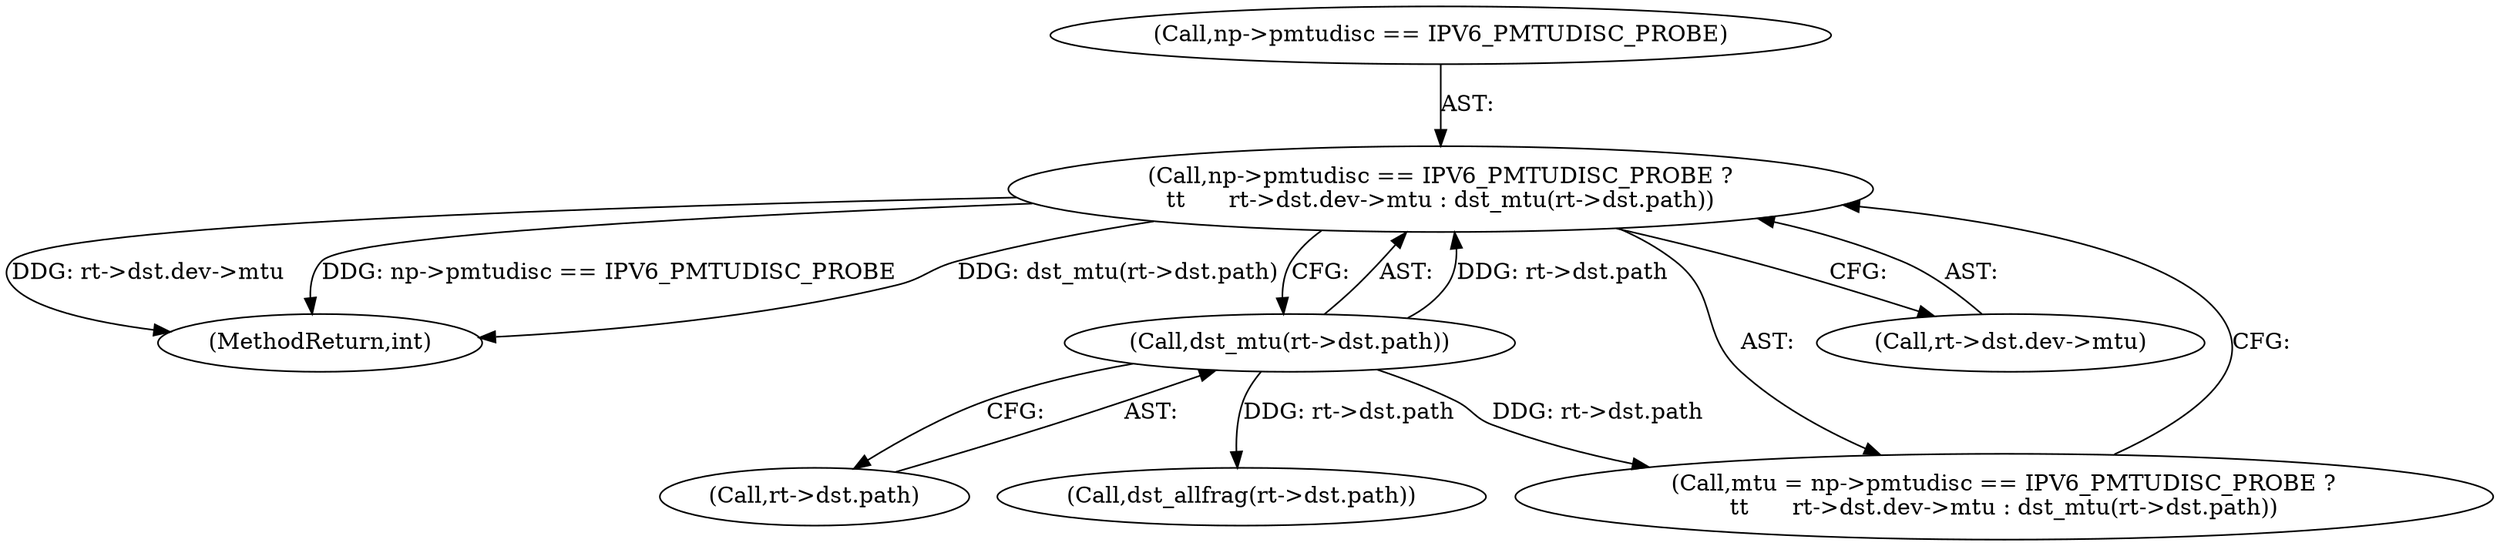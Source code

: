 digraph "0_linux_87c48fa3b4630905f98268dde838ee43626a060c_0@pointer" {
"1000416" [label="(Call,np->pmtudisc == IPV6_PMTUDISC_PROBE ?\n\t\t      rt->dst.dev->mtu : dst_mtu(rt->dst.path))"];
"1000429" [label="(Call,dst_mtu(rt->dst.path))"];
"1000430" [label="(Call,rt->dst.path)"];
"1000416" [label="(Call,np->pmtudisc == IPV6_PMTUDISC_PROBE ?\n\t\t      rt->dst.dev->mtu : dst_mtu(rt->dst.path))"];
"1001339" [label="(MethodReturn,int)"];
"1000429" [label="(Call,dst_mtu(rt->dst.path))"];
"1000414" [label="(Call,mtu = np->pmtudisc == IPV6_PMTUDISC_PROBE ?\n\t\t      rt->dst.dev->mtu : dst_mtu(rt->dst.path))"];
"1000417" [label="(Call,np->pmtudisc == IPV6_PMTUDISC_PROBE)"];
"1000422" [label="(Call,rt->dst.dev->mtu)"];
"1000457" [label="(Call,dst_allfrag(rt->dst.path))"];
"1000416" -> "1000414"  [label="AST: "];
"1000416" -> "1000422"  [label="CFG: "];
"1000416" -> "1000429"  [label="CFG: "];
"1000417" -> "1000416"  [label="AST: "];
"1000422" -> "1000416"  [label="AST: "];
"1000429" -> "1000416"  [label="AST: "];
"1000414" -> "1000416"  [label="CFG: "];
"1000416" -> "1001339"  [label="DDG: rt->dst.dev->mtu"];
"1000416" -> "1001339"  [label="DDG: np->pmtudisc == IPV6_PMTUDISC_PROBE"];
"1000416" -> "1001339"  [label="DDG: dst_mtu(rt->dst.path)"];
"1000429" -> "1000416"  [label="DDG: rt->dst.path"];
"1000429" -> "1000430"  [label="CFG: "];
"1000430" -> "1000429"  [label="AST: "];
"1000429" -> "1000414"  [label="DDG: rt->dst.path"];
"1000429" -> "1000457"  [label="DDG: rt->dst.path"];
}
